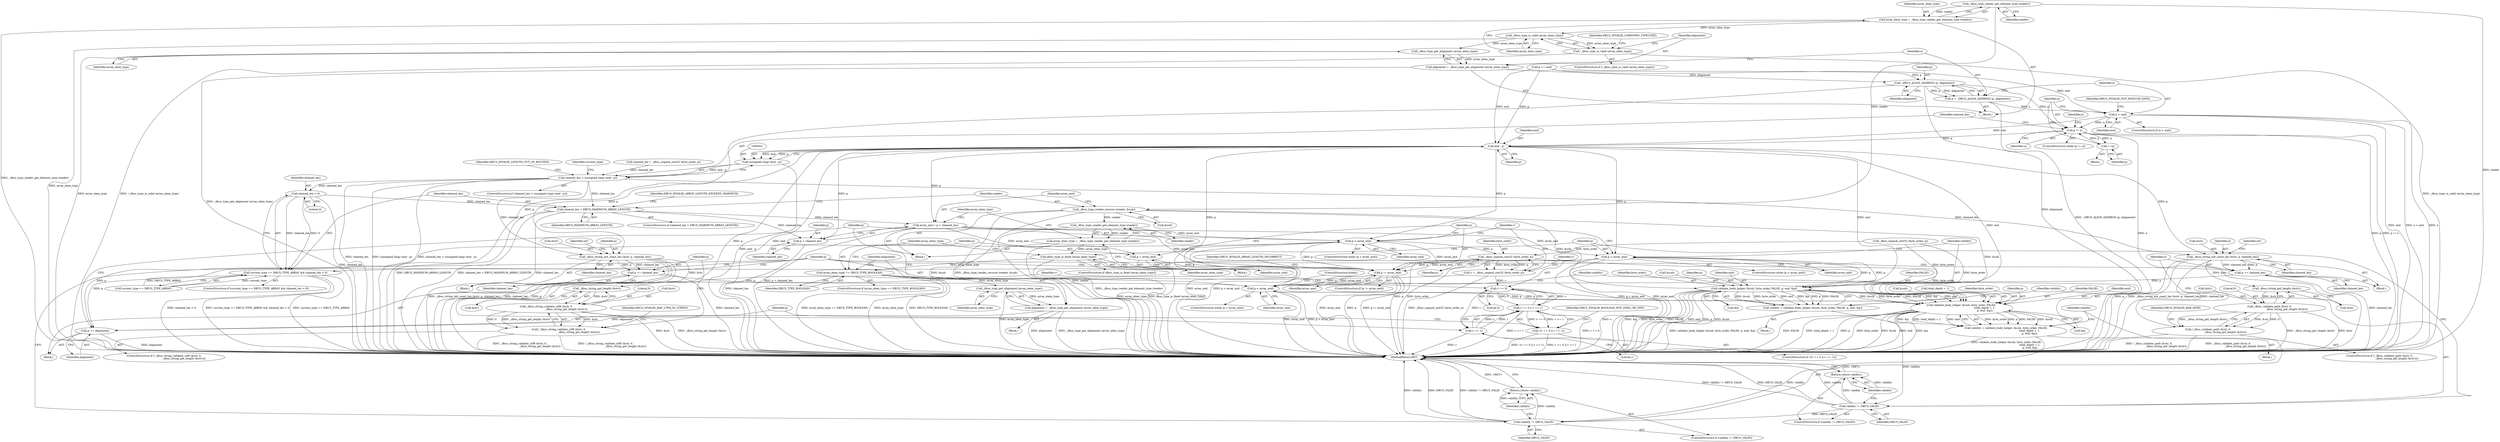 digraph "0_dbus_7d65a3a6ed8815e34a99c680ac3869fde49dbbd4@API" {
"1000259" [label="(Call,_dbus_type_reader_get_element_type (reader))"];
"1000257" [label="(Call,array_elem_type = _dbus_type_reader_get_element_type (reader))"];
"1000263" [label="(Call,_dbus_type_is_valid (array_elem_type))"];
"1000262" [label="(Call,!_dbus_type_is_valid (array_elem_type))"];
"1000270" [label="(Call,_dbus_type_get_alignment (array_elem_type))"];
"1000268" [label="(Call,alignment = _dbus_type_get_alignment (array_elem_type))"];
"1000274" [label="(Call,_DBUS_ALIGN_ADDRESS (p, alignment))"];
"1000272" [label="(Call,a = _DBUS_ALIGN_ADDRESS (p, alignment))"];
"1000278" [label="(Call,a > end)"];
"1000284" [label="(Call,p != a)"];
"1000295" [label="(Call,++p)"];
"1000302" [label="(Call,end - p)"];
"1000300" [label="(Call,(unsigned long) (end - p))"];
"1000298" [label="(Call,claimed_len > (unsigned long) (end - p))"];
"1000313" [label="(Call,_dbus_string_init_const_len (&str, p, claimed_len))"];
"1000324" [label="(Call,_dbus_string_get_length (&str))"];
"1000320" [label="(Call,_dbus_validate_path (&str, 0,\n                                          _dbus_string_get_length (&str)))"];
"1000319" [label="(Call,!_dbus_validate_path (&str, 0,\n                                          _dbus_string_get_length (&str)))"];
"1000329" [label="(Call,p += claimed_len)"];
"1000466" [label="(Call,p < array_end)"];
"1000472" [label="(Call,validate_body_helper (&sub, byte_order, FALSE,\n                                                         total_depth + 1,\n                                                         p, end, &p))"];
"1000470" [label="(Call,validity = validate_body_helper (&sub, byte_order, FALSE,\n                                                         total_depth + 1,\n                                                         p, end, &p))"];
"1000485" [label="(Call,validity != DBUS_VALID)"];
"1000488" [label="(Return,return validity;)"];
"1000339" [label="(Call,_dbus_string_init_const_len (&str, p, claimed_len))"];
"1000350" [label="(Call,_dbus_string_get_length (&str))"];
"1000346" [label="(Call,_dbus_string_validate_utf8 (&str, 0,\n                                                 _dbus_string_get_length (&str)))"];
"1000345" [label="(Call,!_dbus_string_validate_utf8 (&str, 0,\n                                                 _dbus_string_get_length (&str)))"];
"1000355" [label="(Call,p += claimed_len)"];
"1000364" [label="(Call,claimed_len > 0)"];
"1000360" [label="(Call,current_type == DBUS_TYPE_ARRAY && claimed_len > 0)"];
"1000373" [label="(Call,claimed_len > DBUS_MAXIMUM_ARRAY_LENGTH)"];
"1000382" [label="(Call,array_end = p + claimed_len)"];
"1000406" [label="(Call,p < array_end)"];
"1000412" [label="(Call,_dbus_unpack_uint32 (byte_order, p))"];
"1000410" [label="(Call,v = _dbus_unpack_uint32 (byte_order, p))"];
"1000418" [label="(Call,v == 0)"];
"1000417" [label="(Call,v == 0 || v == 1)"];
"1000416" [label="(Call,!(v == 0 || v == 1))"];
"1000421" [label="(Call,v == 1)"];
"1000426" [label="(Call,p += alignment)"];
"1000459" [label="(Call,p != array_end)"];
"1000431" [label="(Call,p = array_end)"];
"1000437" [label="(Call,p < array_end)"];
"1000443" [label="(Call,validate_body_helper (&sub, byte_order, FALSE, p, end, &p))"];
"1000441" [label="(Call,validity = validate_body_helper (&sub, byte_order, FALSE, p, end, &p))"];
"1000453" [label="(Call,validity != DBUS_VALID)"];
"1000456" [label="(Return,return validity;)"];
"1000384" [label="(Call,p + claimed_len)"];
"1000378" [label="(Call,_dbus_type_reader_recurse (reader, &sub))"];
"1000389" [label="(Call,_dbus_type_reader_get_element_type (reader))"];
"1000387" [label="(Call,array_elem_type = _dbus_type_reader_get_element_type (reader))"];
"1000392" [label="(Call,dbus_type_is_fixed (array_elem_type))"];
"1000396" [label="(Call,array_elem_type == DBUS_TYPE_BOOLEAN)"];
"1000403" [label="(Call,_dbus_type_get_alignment (array_elem_type))"];
"1000401" [label="(Call,alignment = _dbus_type_get_alignment (array_elem_type))"];
"1000385" [label="(Identifier,p)"];
"1000467" [label="(Identifier,p)"];
"1000486" [label="(Identifier,validity)"];
"1000349" [label="(Literal,0)"];
"1000258" [label="(Identifier,array_elem_type)"];
"1000311" [label="(Block,)"];
"1000314" [label="(Call,&str)"];
"1000257" [label="(Call,array_elem_type = _dbus_type_reader_get_element_type (reader))"];
"1000273" [label="(Identifier,a)"];
"1000422" [label="(Identifier,v)"];
"1000270" [label="(Call,_dbus_type_get_alignment (array_elem_type))"];
"1000386" [label="(Identifier,claimed_len)"];
"1000373" [label="(Call,claimed_len > DBUS_MAXIMUM_ARRAY_LENGTH)"];
"1000487" [label="(Identifier,DBUS_VALID)"];
"1000380" [label="(Call,&sub)"];
"1000277" [label="(ControlStructure,if (a > end))"];
"1000468" [label="(Identifier,array_end)"];
"1000271" [label="(Identifier,array_elem_type)"];
"1000390" [label="(Identifier,reader)"];
"1000346" [label="(Call,_dbus_string_validate_utf8 (&str, 0,\n                                                 _dbus_string_get_length (&str)))"];
"1000460" [label="(Identifier,p)"];
"1000441" [label="(Call,validity = validate_body_helper (&sub, byte_order, FALSE, p, end, &p))"];
"1000404" [label="(Identifier,array_elem_type)"];
"1000410" [label="(Call,v = _dbus_unpack_uint32 (byte_order, p))"];
"1000402" [label="(Identifier,alignment)"];
"1000461" [label="(Identifier,array_end)"];
"1000344" [label="(ControlStructure,if (!_dbus_string_validate_utf8 (&str, 0,\n                                                 _dbus_string_get_length (&str))))"];
"1000304" [label="(Identifier,p)"];
"1000470" [label="(Call,validity = validate_body_helper (&sub, byte_order, FALSE,\n                                                         total_depth + 1,\n                                                         p, end, &p))"];
"1000275" [label="(Identifier,p)"];
"1000241" [label="(Call,_dbus_unpack_uint32 (byte_order, p))"];
"1000426" [label="(Call,p += alignment)"];
"1000454" [label="(Identifier,validity)"];
"1000306" [label="(Identifier,DBUS_INVALID_LENGTH_OUT_OF_BOUNDS)"];
"1000463" [label="(Identifier,DBUS_INVALID_ARRAY_LENGTH_INCORRECT)"];
"1000313" [label="(Call,_dbus_string_init_const_len (&str, p, claimed_len))"];
"1000447" [label="(Identifier,FALSE)"];
"1000356" [label="(Identifier,p)"];
"1000431" [label="(Call,p = array_end)"];
"1000484" [label="(ControlStructure,if (validity != DBUS_VALID))"];
"1000395" [label="(ControlStructure,if (array_elem_type == DBUS_TYPE_BOOLEAN))"];
"1000328" [label="(Identifier,DBUS_INVALID_BAD_PATH)"];
"1000379" [label="(Identifier,reader)"];
"1000456" [label="(Return,return validity;)"];
"1000325" [label="(Call,&str)"];
"1000287" [label="(Block,)"];
"1000321" [label="(Call,&str)"];
"1000319" [label="(Call,!_dbus_validate_path (&str, 0,\n                                          _dbus_string_get_length (&str)))"];
"1000401" [label="(Call,alignment = _dbus_type_get_alignment (array_elem_type))"];
"1000473" [label="(Call,&sub)"];
"1000367" [label="(Block,)"];
"1000446" [label="(Identifier,byte_order)"];
"1000297" [label="(ControlStructure,if (claimed_len > (unsigned long) (end - p)))"];
"1000291" [label="(Identifier,p)"];
"1000331" [label="(Identifier,claimed_len)"];
"1000398" [label="(Identifier,DBUS_TYPE_BOOLEAN)"];
"1000248" [label="(Call,p <= end)"];
"1000458" [label="(ControlStructure,if (p != array_end))"];
"1000414" [label="(Identifier,p)"];
"1000323" [label="(Literal,0)"];
"1000443" [label="(Call,validate_body_helper (&sub, byte_order, FALSE, p, end, &p))"];
"1000453" [label="(Call,validity != DBUS_VALID)"];
"1000340" [label="(Call,&str)"];
"1000432" [label="(Identifier,p)"];
"1000406" [label="(Call,p < array_end)"];
"1000457" [label="(Identifier,validity)"];
"1000309" [label="(Identifier,current_type)"];
"1000264" [label="(Identifier,array_elem_type)"];
"1000477" [label="(Call,total_depth + 1)"];
"1000488" [label="(Return,return validity;)"];
"1000452" [label="(ControlStructure,if (validity != DBUS_VALID))"];
"1000375" [label="(Identifier,DBUS_MAXIMUM_ARRAY_LENGTH)"];
"1000489" [label="(Identifier,validity)"];
"1000433" [label="(Identifier,array_end)"];
"1000423" [label="(Literal,1)"];
"1000407" [label="(Identifier,p)"];
"1000428" [label="(Identifier,alignment)"];
"1000272" [label="(Call,a = _DBUS_ALIGN_ADDRESS (p, alignment))"];
"1000383" [label="(Identifier,array_end)"];
"1000263" [label="(Call,_dbus_type_is_valid (array_elem_type))"];
"1000365" [label="(Identifier,claimed_len)"];
"1000438" [label="(Identifier,p)"];
"1000343" [label="(Identifier,claimed_len)"];
"1000260" [label="(Identifier,reader)"];
"1000361" [label="(Call,current_type == DBUS_TYPE_ARRAY)"];
"1000405" [label="(ControlStructure,while (p < array_end))"];
"1000378" [label="(Call,_dbus_type_reader_recurse (reader, &sub))"];
"1000351" [label="(Call,&str)"];
"1000425" [label="(Identifier,DBUS_INVALID_BOOLEAN_NOT_ZERO_OR_ONE)"];
"1000318" [label="(ControlStructure,if (!_dbus_validate_path (&str, 0,\n                                          _dbus_string_get_length (&str))))"];
"1000296" [label="(Identifier,p)"];
"1000285" [label="(Identifier,p)"];
"1000436" [label="(ControlStructure,while (p < array_end))"];
"1000279" [label="(Identifier,a)"];
"1000348" [label="(Identifier,str)"];
"1000444" [label="(Call,&sub)"];
"1000482" [label="(Call,&p)"];
"1000387" [label="(Call,array_elem_type = _dbus_type_reader_get_element_type (reader))"];
"1000437" [label="(Call,p < array_end)"];
"1000330" [label="(Identifier,p)"];
"1000490" [label="(ControlStructure,break;)"];
"1000427" [label="(Identifier,p)"];
"1000345" [label="(Call,!_dbus_string_validate_utf8 (&str, 0,\n                                                 _dbus_string_get_length (&str)))"];
"1000475" [label="(Identifier,byte_order)"];
"1000360" [label="(Call,current_type == DBUS_TYPE_ARRAY && claimed_len > 0)"];
"1000372" [label="(ControlStructure,if (claimed_len > DBUS_MAXIMUM_ARRAY_LENGTH))"];
"1000448" [label="(Identifier,p)"];
"1000303" [label="(Identifier,end)"];
"1000485" [label="(Call,validity != DBUS_VALID)"];
"1000480" [label="(Identifier,p)"];
"1000359" [label="(ControlStructure,if (current_type == DBUS_TYPE_ARRAY && claimed_len > 0))"];
"1000337" [label="(Block,)"];
"1000465" [label="(ControlStructure,while (p < array_end))"];
"1000449" [label="(Identifier,end)"];
"1000354" [label="(Identifier,DBUS_INVALID_BAD_UTF8_IN_STRING)"];
"1000299" [label="(Identifier,claimed_len)"];
"1000320" [label="(Call,_dbus_validate_path (&str, 0,\n                                          _dbus_string_get_length (&str)))"];
"1000409" [label="(Block,)"];
"1000393" [label="(Identifier,array_elem_type)"];
"1000300" [label="(Call,(unsigned long) (end - p))"];
"1000421" [label="(Call,v == 1)"];
"1000476" [label="(Identifier,FALSE)"];
"1000282" [label="(Identifier,DBUS_INVALID_NOT_ENOUGH_DATA)"];
"1000269" [label="(Identifier,alignment)"];
"1000329" [label="(Call,p += claimed_len)"];
"1000347" [label="(Call,&str)"];
"1000268" [label="(Call,alignment = _dbus_type_get_alignment (array_elem_type))"];
"1000283" [label="(ControlStructure,while (p != a))"];
"1000274" [label="(Call,_DBUS_ALIGN_ADDRESS (p, alignment))"];
"1000280" [label="(Identifier,end)"];
"1000408" [label="(Identifier,array_end)"];
"1000420" [label="(Literal,0)"];
"1000276" [label="(Identifier,alignment)"];
"1000417" [label="(Call,v == 0 || v == 1)"];
"1000317" [label="(Identifier,claimed_len)"];
"1000259" [label="(Call,_dbus_type_reader_get_element_type (reader))"];
"1000262" [label="(Call,!_dbus_type_is_valid (array_elem_type))"];
"1000403" [label="(Call,_dbus_type_get_alignment (array_elem_type))"];
"1000389" [label="(Call,_dbus_type_reader_get_element_type (reader))"];
"1000384" [label="(Call,p + claimed_len)"];
"1000342" [label="(Identifier,p)"];
"1000324" [label="(Call,_dbus_string_get_length (&str))"];
"1000392" [label="(Call,dbus_type_is_fixed (array_elem_type))"];
"1000364" [label="(Call,claimed_len > 0)"];
"1000278" [label="(Call,a > end)"];
"1000481" [label="(Identifier,end)"];
"1000439" [label="(Identifier,array_end)"];
"1000388" [label="(Identifier,array_elem_type)"];
"1000382" [label="(Call,array_end = p + claimed_len)"];
"1000413" [label="(Identifier,byte_order)"];
"1000355" [label="(Call,p += claimed_len)"];
"1000374" [label="(Identifier,claimed_len)"];
"1000316" [label="(Identifier,p)"];
"1000267" [label="(Identifier,DBUS_INVALID_UNKNOWN_TYPECODE)"];
"1000411" [label="(Identifier,v)"];
"1000416" [label="(Call,!(v == 0 || v == 1))"];
"1000284" [label="(Call,p != a)"];
"1000295" [label="(Call,++p)"];
"1000286" [label="(Identifier,a)"];
"1000466" [label="(Call,p < array_end)"];
"1000471" [label="(Identifier,validity)"];
"1000418" [label="(Call,v == 0)"];
"1000298" [label="(Call,claimed_len > (unsigned long) (end - p))"];
"1000391" [label="(ControlStructure,if (dbus_type_is_fixed (array_elem_type)))"];
"1000419" [label="(Identifier,v)"];
"1000396" [label="(Call,array_elem_type == DBUS_TYPE_BOOLEAN)"];
"1000472" [label="(Call,validate_body_helper (&sub, byte_order, FALSE,\n                                                         total_depth + 1,\n                                                         p, end, &p))"];
"1000377" [label="(Identifier,DBUS_INVALID_ARRAY_LENGTH_EXCEEDS_MAXIMUM)"];
"1000255" [label="(Block,)"];
"1000322" [label="(Identifier,str)"];
"1000397" [label="(Identifier,array_elem_type)"];
"1000350" [label="(Call,_dbus_string_get_length (&str))"];
"1000399" [label="(Block,)"];
"1000450" [label="(Call,&p)"];
"1000430" [label="(Block,)"];
"1000261" [label="(ControlStructure,if (!_dbus_type_is_valid (array_elem_type)))"];
"1000412" [label="(Call,_dbus_unpack_uint32 (byte_order, p))"];
"1000469" [label="(Block,)"];
"1000357" [label="(Identifier,claimed_len)"];
"1000440" [label="(Block,)"];
"1000455" [label="(Identifier,DBUS_VALID)"];
"1000339" [label="(Call,_dbus_string_init_const_len (&str, p, claimed_len))"];
"1000459" [label="(Call,p != array_end)"];
"1000415" [label="(ControlStructure,if (!(v == 0 || v == 1)))"];
"1000442" [label="(Identifier,validity)"];
"1000770" [label="(MethodReturn,RET)"];
"1000302" [label="(Call,end - p)"];
"1000239" [label="(Call,claimed_len = _dbus_unpack_uint32 (byte_order, p))"];
"1000366" [label="(Literal,0)"];
"1000259" -> "1000257"  [label="AST: "];
"1000259" -> "1000260"  [label="CFG: "];
"1000260" -> "1000259"  [label="AST: "];
"1000257" -> "1000259"  [label="CFG: "];
"1000259" -> "1000770"  [label="DDG: reader"];
"1000259" -> "1000257"  [label="DDG: reader"];
"1000259" -> "1000378"  [label="DDG: reader"];
"1000257" -> "1000255"  [label="AST: "];
"1000258" -> "1000257"  [label="AST: "];
"1000264" -> "1000257"  [label="CFG: "];
"1000257" -> "1000770"  [label="DDG: _dbus_type_reader_get_element_type (reader)"];
"1000257" -> "1000263"  [label="DDG: array_elem_type"];
"1000263" -> "1000262"  [label="AST: "];
"1000263" -> "1000264"  [label="CFG: "];
"1000264" -> "1000263"  [label="AST: "];
"1000262" -> "1000263"  [label="CFG: "];
"1000263" -> "1000770"  [label="DDG: array_elem_type"];
"1000263" -> "1000262"  [label="DDG: array_elem_type"];
"1000263" -> "1000270"  [label="DDG: array_elem_type"];
"1000262" -> "1000261"  [label="AST: "];
"1000267" -> "1000262"  [label="CFG: "];
"1000269" -> "1000262"  [label="CFG: "];
"1000262" -> "1000770"  [label="DDG: _dbus_type_is_valid (array_elem_type)"];
"1000262" -> "1000770"  [label="DDG: !_dbus_type_is_valid (array_elem_type)"];
"1000270" -> "1000268"  [label="AST: "];
"1000270" -> "1000271"  [label="CFG: "];
"1000271" -> "1000270"  [label="AST: "];
"1000268" -> "1000270"  [label="CFG: "];
"1000270" -> "1000770"  [label="DDG: array_elem_type"];
"1000270" -> "1000268"  [label="DDG: array_elem_type"];
"1000268" -> "1000255"  [label="AST: "];
"1000269" -> "1000268"  [label="AST: "];
"1000273" -> "1000268"  [label="CFG: "];
"1000268" -> "1000770"  [label="DDG: _dbus_type_get_alignment (array_elem_type)"];
"1000268" -> "1000274"  [label="DDG: alignment"];
"1000274" -> "1000272"  [label="AST: "];
"1000274" -> "1000276"  [label="CFG: "];
"1000275" -> "1000274"  [label="AST: "];
"1000276" -> "1000274"  [label="AST: "];
"1000272" -> "1000274"  [label="CFG: "];
"1000274" -> "1000770"  [label="DDG: p"];
"1000274" -> "1000770"  [label="DDG: alignment"];
"1000274" -> "1000272"  [label="DDG: p"];
"1000274" -> "1000272"  [label="DDG: alignment"];
"1000248" -> "1000274"  [label="DDG: p"];
"1000274" -> "1000284"  [label="DDG: p"];
"1000272" -> "1000255"  [label="AST: "];
"1000273" -> "1000272"  [label="AST: "];
"1000279" -> "1000272"  [label="CFG: "];
"1000272" -> "1000770"  [label="DDG: _DBUS_ALIGN_ADDRESS (p, alignment)"];
"1000272" -> "1000278"  [label="DDG: a"];
"1000278" -> "1000277"  [label="AST: "];
"1000278" -> "1000280"  [label="CFG: "];
"1000279" -> "1000278"  [label="AST: "];
"1000280" -> "1000278"  [label="AST: "];
"1000282" -> "1000278"  [label="CFG: "];
"1000285" -> "1000278"  [label="CFG: "];
"1000278" -> "1000770"  [label="DDG: end"];
"1000278" -> "1000770"  [label="DDG: a > end"];
"1000278" -> "1000770"  [label="DDG: a"];
"1000248" -> "1000278"  [label="DDG: end"];
"1000278" -> "1000284"  [label="DDG: a"];
"1000278" -> "1000302"  [label="DDG: end"];
"1000284" -> "1000283"  [label="AST: "];
"1000284" -> "1000286"  [label="CFG: "];
"1000285" -> "1000284"  [label="AST: "];
"1000286" -> "1000284"  [label="AST: "];
"1000291" -> "1000284"  [label="CFG: "];
"1000299" -> "1000284"  [label="CFG: "];
"1000284" -> "1000770"  [label="DDG: a"];
"1000284" -> "1000770"  [label="DDG: p"];
"1000284" -> "1000770"  [label="DDG: p != a"];
"1000295" -> "1000284"  [label="DDG: p"];
"1000284" -> "1000295"  [label="DDG: p"];
"1000284" -> "1000302"  [label="DDG: p"];
"1000295" -> "1000287"  [label="AST: "];
"1000295" -> "1000296"  [label="CFG: "];
"1000296" -> "1000295"  [label="AST: "];
"1000285" -> "1000295"  [label="CFG: "];
"1000302" -> "1000300"  [label="AST: "];
"1000302" -> "1000304"  [label="CFG: "];
"1000303" -> "1000302"  [label="AST: "];
"1000304" -> "1000302"  [label="AST: "];
"1000300" -> "1000302"  [label="CFG: "];
"1000302" -> "1000770"  [label="DDG: p"];
"1000302" -> "1000770"  [label="DDG: end"];
"1000302" -> "1000300"  [label="DDG: end"];
"1000302" -> "1000300"  [label="DDG: p"];
"1000248" -> "1000302"  [label="DDG: end"];
"1000248" -> "1000302"  [label="DDG: p"];
"1000302" -> "1000313"  [label="DDG: p"];
"1000302" -> "1000339"  [label="DDG: p"];
"1000302" -> "1000382"  [label="DDG: p"];
"1000302" -> "1000384"  [label="DDG: p"];
"1000302" -> "1000406"  [label="DDG: p"];
"1000302" -> "1000437"  [label="DDG: p"];
"1000302" -> "1000443"  [label="DDG: end"];
"1000302" -> "1000466"  [label="DDG: p"];
"1000302" -> "1000472"  [label="DDG: end"];
"1000300" -> "1000298"  [label="AST: "];
"1000301" -> "1000300"  [label="AST: "];
"1000298" -> "1000300"  [label="CFG: "];
"1000300" -> "1000770"  [label="DDG: end - p"];
"1000300" -> "1000298"  [label="DDG: end - p"];
"1000298" -> "1000297"  [label="AST: "];
"1000299" -> "1000298"  [label="AST: "];
"1000306" -> "1000298"  [label="CFG: "];
"1000309" -> "1000298"  [label="CFG: "];
"1000298" -> "1000770"  [label="DDG: claimed_len > (unsigned long) (end - p)"];
"1000298" -> "1000770"  [label="DDG: claimed_len"];
"1000298" -> "1000770"  [label="DDG: (unsigned long) (end - p)"];
"1000239" -> "1000298"  [label="DDG: claimed_len"];
"1000298" -> "1000313"  [label="DDG: claimed_len"];
"1000298" -> "1000339"  [label="DDG: claimed_len"];
"1000298" -> "1000364"  [label="DDG: claimed_len"];
"1000298" -> "1000373"  [label="DDG: claimed_len"];
"1000313" -> "1000311"  [label="AST: "];
"1000313" -> "1000317"  [label="CFG: "];
"1000314" -> "1000313"  [label="AST: "];
"1000316" -> "1000313"  [label="AST: "];
"1000317" -> "1000313"  [label="AST: "];
"1000322" -> "1000313"  [label="CFG: "];
"1000313" -> "1000770"  [label="DDG: p"];
"1000313" -> "1000770"  [label="DDG: _dbus_string_init_const_len (&str, p, claimed_len)"];
"1000313" -> "1000770"  [label="DDG: claimed_len"];
"1000313" -> "1000324"  [label="DDG: &str"];
"1000313" -> "1000329"  [label="DDG: claimed_len"];
"1000313" -> "1000329"  [label="DDG: p"];
"1000324" -> "1000320"  [label="AST: "];
"1000324" -> "1000325"  [label="CFG: "];
"1000325" -> "1000324"  [label="AST: "];
"1000320" -> "1000324"  [label="CFG: "];
"1000324" -> "1000320"  [label="DDG: &str"];
"1000320" -> "1000319"  [label="AST: "];
"1000321" -> "1000320"  [label="AST: "];
"1000323" -> "1000320"  [label="AST: "];
"1000319" -> "1000320"  [label="CFG: "];
"1000320" -> "1000770"  [label="DDG: _dbus_string_get_length (&str)"];
"1000320" -> "1000770"  [label="DDG: &str"];
"1000320" -> "1000319"  [label="DDG: &str"];
"1000320" -> "1000319"  [label="DDG: 0"];
"1000320" -> "1000319"  [label="DDG: _dbus_string_get_length (&str)"];
"1000319" -> "1000318"  [label="AST: "];
"1000328" -> "1000319"  [label="CFG: "];
"1000330" -> "1000319"  [label="CFG: "];
"1000319" -> "1000770"  [label="DDG: !_dbus_validate_path (&str, 0,\n                                          _dbus_string_get_length (&str))"];
"1000319" -> "1000770"  [label="DDG: _dbus_validate_path (&str, 0,\n                                          _dbus_string_get_length (&str))"];
"1000329" -> "1000311"  [label="AST: "];
"1000329" -> "1000331"  [label="CFG: "];
"1000330" -> "1000329"  [label="AST: "];
"1000331" -> "1000329"  [label="AST: "];
"1000467" -> "1000329"  [label="CFG: "];
"1000329" -> "1000770"  [label="DDG: claimed_len"];
"1000329" -> "1000466"  [label="DDG: p"];
"1000466" -> "1000465"  [label="AST: "];
"1000466" -> "1000468"  [label="CFG: "];
"1000467" -> "1000466"  [label="AST: "];
"1000468" -> "1000466"  [label="AST: "];
"1000471" -> "1000466"  [label="CFG: "];
"1000490" -> "1000466"  [label="CFG: "];
"1000466" -> "1000770"  [label="DDG: array_end"];
"1000466" -> "1000770"  [label="DDG: p < array_end"];
"1000355" -> "1000466"  [label="DDG: p"];
"1000459" -> "1000466"  [label="DDG: p"];
"1000459" -> "1000466"  [label="DDG: array_end"];
"1000472" -> "1000466"  [label="DDG: p"];
"1000466" -> "1000472"  [label="DDG: p"];
"1000472" -> "1000470"  [label="AST: "];
"1000472" -> "1000482"  [label="CFG: "];
"1000473" -> "1000472"  [label="AST: "];
"1000475" -> "1000472"  [label="AST: "];
"1000476" -> "1000472"  [label="AST: "];
"1000477" -> "1000472"  [label="AST: "];
"1000480" -> "1000472"  [label="AST: "];
"1000481" -> "1000472"  [label="AST: "];
"1000482" -> "1000472"  [label="AST: "];
"1000470" -> "1000472"  [label="CFG: "];
"1000472" -> "1000770"  [label="DDG: FALSE"];
"1000472" -> "1000770"  [label="DDG: total_depth + 1"];
"1000472" -> "1000770"  [label="DDG: p"];
"1000472" -> "1000770"  [label="DDG: byte_order"];
"1000472" -> "1000770"  [label="DDG: &sub"];
"1000472" -> "1000770"  [label="DDG: end"];
"1000472" -> "1000770"  [label="DDG: &p"];
"1000472" -> "1000470"  [label="DDG: byte_order"];
"1000472" -> "1000470"  [label="DDG: p"];
"1000472" -> "1000470"  [label="DDG: FALSE"];
"1000472" -> "1000470"  [label="DDG: &sub"];
"1000472" -> "1000470"  [label="DDG: &p"];
"1000472" -> "1000470"  [label="DDG: total_depth + 1"];
"1000472" -> "1000470"  [label="DDG: end"];
"1000378" -> "1000472"  [label="DDG: &sub"];
"1000443" -> "1000472"  [label="DDG: &sub"];
"1000443" -> "1000472"  [label="DDG: byte_order"];
"1000443" -> "1000472"  [label="DDG: FALSE"];
"1000443" -> "1000472"  [label="DDG: &p"];
"1000443" -> "1000472"  [label="DDG: end"];
"1000241" -> "1000472"  [label="DDG: byte_order"];
"1000412" -> "1000472"  [label="DDG: byte_order"];
"1000470" -> "1000469"  [label="AST: "];
"1000471" -> "1000470"  [label="AST: "];
"1000486" -> "1000470"  [label="CFG: "];
"1000470" -> "1000770"  [label="DDG: validate_body_helper (&sub, byte_order, FALSE,\n                                                         total_depth + 1,\n                                                         p, end, &p)"];
"1000470" -> "1000485"  [label="DDG: validity"];
"1000485" -> "1000484"  [label="AST: "];
"1000485" -> "1000487"  [label="CFG: "];
"1000486" -> "1000485"  [label="AST: "];
"1000487" -> "1000485"  [label="AST: "];
"1000467" -> "1000485"  [label="CFG: "];
"1000489" -> "1000485"  [label="CFG: "];
"1000485" -> "1000770"  [label="DDG: validity"];
"1000485" -> "1000770"  [label="DDG: DBUS_VALID"];
"1000485" -> "1000770"  [label="DDG: validity != DBUS_VALID"];
"1000453" -> "1000485"  [label="DDG: DBUS_VALID"];
"1000485" -> "1000488"  [label="DDG: validity"];
"1000488" -> "1000484"  [label="AST: "];
"1000488" -> "1000489"  [label="CFG: "];
"1000489" -> "1000488"  [label="AST: "];
"1000770" -> "1000488"  [label="CFG: "];
"1000488" -> "1000770"  [label="DDG: <RET>"];
"1000489" -> "1000488"  [label="DDG: validity"];
"1000339" -> "1000337"  [label="AST: "];
"1000339" -> "1000343"  [label="CFG: "];
"1000340" -> "1000339"  [label="AST: "];
"1000342" -> "1000339"  [label="AST: "];
"1000343" -> "1000339"  [label="AST: "];
"1000348" -> "1000339"  [label="CFG: "];
"1000339" -> "1000770"  [label="DDG: _dbus_string_init_const_len (&str, p, claimed_len)"];
"1000339" -> "1000770"  [label="DDG: claimed_len"];
"1000339" -> "1000770"  [label="DDG: p"];
"1000339" -> "1000350"  [label="DDG: &str"];
"1000339" -> "1000355"  [label="DDG: claimed_len"];
"1000339" -> "1000355"  [label="DDG: p"];
"1000350" -> "1000346"  [label="AST: "];
"1000350" -> "1000351"  [label="CFG: "];
"1000351" -> "1000350"  [label="AST: "];
"1000346" -> "1000350"  [label="CFG: "];
"1000350" -> "1000346"  [label="DDG: &str"];
"1000346" -> "1000345"  [label="AST: "];
"1000347" -> "1000346"  [label="AST: "];
"1000349" -> "1000346"  [label="AST: "];
"1000345" -> "1000346"  [label="CFG: "];
"1000346" -> "1000770"  [label="DDG: &str"];
"1000346" -> "1000770"  [label="DDG: _dbus_string_get_length (&str)"];
"1000346" -> "1000345"  [label="DDG: &str"];
"1000346" -> "1000345"  [label="DDG: 0"];
"1000346" -> "1000345"  [label="DDG: _dbus_string_get_length (&str)"];
"1000345" -> "1000344"  [label="AST: "];
"1000354" -> "1000345"  [label="CFG: "];
"1000356" -> "1000345"  [label="CFG: "];
"1000345" -> "1000770"  [label="DDG: _dbus_string_validate_utf8 (&str, 0,\n                                                 _dbus_string_get_length (&str))"];
"1000345" -> "1000770"  [label="DDG: !_dbus_string_validate_utf8 (&str, 0,\n                                                 _dbus_string_get_length (&str))"];
"1000355" -> "1000337"  [label="AST: "];
"1000355" -> "1000357"  [label="CFG: "];
"1000356" -> "1000355"  [label="AST: "];
"1000357" -> "1000355"  [label="AST: "];
"1000467" -> "1000355"  [label="CFG: "];
"1000355" -> "1000770"  [label="DDG: claimed_len"];
"1000364" -> "1000360"  [label="AST: "];
"1000364" -> "1000366"  [label="CFG: "];
"1000365" -> "1000364"  [label="AST: "];
"1000366" -> "1000364"  [label="AST: "];
"1000360" -> "1000364"  [label="CFG: "];
"1000364" -> "1000770"  [label="DDG: claimed_len"];
"1000364" -> "1000360"  [label="DDG: claimed_len"];
"1000364" -> "1000360"  [label="DDG: 0"];
"1000364" -> "1000373"  [label="DDG: claimed_len"];
"1000360" -> "1000359"  [label="AST: "];
"1000360" -> "1000361"  [label="CFG: "];
"1000361" -> "1000360"  [label="AST: "];
"1000374" -> "1000360"  [label="CFG: "];
"1000467" -> "1000360"  [label="CFG: "];
"1000360" -> "1000770"  [label="DDG: current_type == DBUS_TYPE_ARRAY"];
"1000360" -> "1000770"  [label="DDG: claimed_len > 0"];
"1000360" -> "1000770"  [label="DDG: current_type == DBUS_TYPE_ARRAY && claimed_len > 0"];
"1000361" -> "1000360"  [label="DDG: current_type"];
"1000361" -> "1000360"  [label="DDG: DBUS_TYPE_ARRAY"];
"1000373" -> "1000372"  [label="AST: "];
"1000373" -> "1000375"  [label="CFG: "];
"1000374" -> "1000373"  [label="AST: "];
"1000375" -> "1000373"  [label="AST: "];
"1000377" -> "1000373"  [label="CFG: "];
"1000379" -> "1000373"  [label="CFG: "];
"1000373" -> "1000770"  [label="DDG: DBUS_MAXIMUM_ARRAY_LENGTH"];
"1000373" -> "1000770"  [label="DDG: claimed_len > DBUS_MAXIMUM_ARRAY_LENGTH"];
"1000373" -> "1000770"  [label="DDG: claimed_len"];
"1000373" -> "1000382"  [label="DDG: claimed_len"];
"1000373" -> "1000384"  [label="DDG: claimed_len"];
"1000382" -> "1000367"  [label="AST: "];
"1000382" -> "1000384"  [label="CFG: "];
"1000383" -> "1000382"  [label="AST: "];
"1000384" -> "1000382"  [label="AST: "];
"1000388" -> "1000382"  [label="CFG: "];
"1000382" -> "1000770"  [label="DDG: p + claimed_len"];
"1000382" -> "1000406"  [label="DDG: array_end"];
"1000382" -> "1000431"  [label="DDG: array_end"];
"1000382" -> "1000437"  [label="DDG: array_end"];
"1000382" -> "1000459"  [label="DDG: array_end"];
"1000406" -> "1000405"  [label="AST: "];
"1000406" -> "1000408"  [label="CFG: "];
"1000407" -> "1000406"  [label="AST: "];
"1000408" -> "1000406"  [label="AST: "];
"1000411" -> "1000406"  [label="CFG: "];
"1000460" -> "1000406"  [label="CFG: "];
"1000406" -> "1000770"  [label="DDG: array_end"];
"1000406" -> "1000770"  [label="DDG: p < array_end"];
"1000426" -> "1000406"  [label="DDG: p"];
"1000406" -> "1000412"  [label="DDG: p"];
"1000406" -> "1000459"  [label="DDG: p"];
"1000406" -> "1000459"  [label="DDG: array_end"];
"1000412" -> "1000410"  [label="AST: "];
"1000412" -> "1000414"  [label="CFG: "];
"1000413" -> "1000412"  [label="AST: "];
"1000414" -> "1000412"  [label="AST: "];
"1000410" -> "1000412"  [label="CFG: "];
"1000412" -> "1000770"  [label="DDG: p"];
"1000412" -> "1000770"  [label="DDG: byte_order"];
"1000412" -> "1000410"  [label="DDG: byte_order"];
"1000412" -> "1000410"  [label="DDG: p"];
"1000241" -> "1000412"  [label="DDG: byte_order"];
"1000412" -> "1000426"  [label="DDG: p"];
"1000410" -> "1000409"  [label="AST: "];
"1000411" -> "1000410"  [label="AST: "];
"1000419" -> "1000410"  [label="CFG: "];
"1000410" -> "1000770"  [label="DDG: _dbus_unpack_uint32 (byte_order, p)"];
"1000410" -> "1000418"  [label="DDG: v"];
"1000418" -> "1000417"  [label="AST: "];
"1000418" -> "1000420"  [label="CFG: "];
"1000419" -> "1000418"  [label="AST: "];
"1000420" -> "1000418"  [label="AST: "];
"1000422" -> "1000418"  [label="CFG: "];
"1000417" -> "1000418"  [label="CFG: "];
"1000418" -> "1000770"  [label="DDG: v"];
"1000418" -> "1000417"  [label="DDG: v"];
"1000418" -> "1000417"  [label="DDG: 0"];
"1000418" -> "1000421"  [label="DDG: v"];
"1000417" -> "1000416"  [label="AST: "];
"1000417" -> "1000421"  [label="CFG: "];
"1000421" -> "1000417"  [label="AST: "];
"1000416" -> "1000417"  [label="CFG: "];
"1000417" -> "1000770"  [label="DDG: v == 0"];
"1000417" -> "1000770"  [label="DDG: v == 1"];
"1000417" -> "1000416"  [label="DDG: v == 0"];
"1000417" -> "1000416"  [label="DDG: v == 1"];
"1000421" -> "1000417"  [label="DDG: v"];
"1000421" -> "1000417"  [label="DDG: 1"];
"1000416" -> "1000415"  [label="AST: "];
"1000425" -> "1000416"  [label="CFG: "];
"1000427" -> "1000416"  [label="CFG: "];
"1000416" -> "1000770"  [label="DDG: !(v == 0 || v == 1)"];
"1000416" -> "1000770"  [label="DDG: v == 0 || v == 1"];
"1000421" -> "1000423"  [label="CFG: "];
"1000422" -> "1000421"  [label="AST: "];
"1000423" -> "1000421"  [label="AST: "];
"1000421" -> "1000770"  [label="DDG: v"];
"1000426" -> "1000409"  [label="AST: "];
"1000426" -> "1000428"  [label="CFG: "];
"1000427" -> "1000426"  [label="AST: "];
"1000428" -> "1000426"  [label="AST: "];
"1000407" -> "1000426"  [label="CFG: "];
"1000426" -> "1000770"  [label="DDG: alignment"];
"1000401" -> "1000426"  [label="DDG: alignment"];
"1000459" -> "1000458"  [label="AST: "];
"1000459" -> "1000461"  [label="CFG: "];
"1000460" -> "1000459"  [label="AST: "];
"1000461" -> "1000459"  [label="AST: "];
"1000463" -> "1000459"  [label="CFG: "];
"1000467" -> "1000459"  [label="CFG: "];
"1000459" -> "1000770"  [label="DDG: array_end"];
"1000459" -> "1000770"  [label="DDG: p"];
"1000459" -> "1000770"  [label="DDG: p != array_end"];
"1000437" -> "1000459"  [label="DDG: p"];
"1000437" -> "1000459"  [label="DDG: array_end"];
"1000431" -> "1000459"  [label="DDG: p"];
"1000431" -> "1000430"  [label="AST: "];
"1000431" -> "1000433"  [label="CFG: "];
"1000432" -> "1000431"  [label="AST: "];
"1000433" -> "1000431"  [label="AST: "];
"1000460" -> "1000431"  [label="CFG: "];
"1000437" -> "1000436"  [label="AST: "];
"1000437" -> "1000439"  [label="CFG: "];
"1000438" -> "1000437"  [label="AST: "];
"1000439" -> "1000437"  [label="AST: "];
"1000442" -> "1000437"  [label="CFG: "];
"1000460" -> "1000437"  [label="CFG: "];
"1000437" -> "1000770"  [label="DDG: p < array_end"];
"1000437" -> "1000770"  [label="DDG: array_end"];
"1000443" -> "1000437"  [label="DDG: p"];
"1000437" -> "1000443"  [label="DDG: p"];
"1000443" -> "1000441"  [label="AST: "];
"1000443" -> "1000450"  [label="CFG: "];
"1000444" -> "1000443"  [label="AST: "];
"1000446" -> "1000443"  [label="AST: "];
"1000447" -> "1000443"  [label="AST: "];
"1000448" -> "1000443"  [label="AST: "];
"1000449" -> "1000443"  [label="AST: "];
"1000450" -> "1000443"  [label="AST: "];
"1000441" -> "1000443"  [label="CFG: "];
"1000443" -> "1000770"  [label="DDG: &p"];
"1000443" -> "1000770"  [label="DDG: byte_order"];
"1000443" -> "1000770"  [label="DDG: FALSE"];
"1000443" -> "1000770"  [label="DDG: end"];
"1000443" -> "1000770"  [label="DDG: p"];
"1000443" -> "1000770"  [label="DDG: &sub"];
"1000443" -> "1000441"  [label="DDG: &sub"];
"1000443" -> "1000441"  [label="DDG: byte_order"];
"1000443" -> "1000441"  [label="DDG: end"];
"1000443" -> "1000441"  [label="DDG: &p"];
"1000443" -> "1000441"  [label="DDG: p"];
"1000443" -> "1000441"  [label="DDG: FALSE"];
"1000378" -> "1000443"  [label="DDG: &sub"];
"1000241" -> "1000443"  [label="DDG: byte_order"];
"1000441" -> "1000440"  [label="AST: "];
"1000442" -> "1000441"  [label="AST: "];
"1000454" -> "1000441"  [label="CFG: "];
"1000441" -> "1000770"  [label="DDG: validate_body_helper (&sub, byte_order, FALSE, p, end, &p)"];
"1000441" -> "1000453"  [label="DDG: validity"];
"1000453" -> "1000452"  [label="AST: "];
"1000453" -> "1000455"  [label="CFG: "];
"1000454" -> "1000453"  [label="AST: "];
"1000455" -> "1000453"  [label="AST: "];
"1000438" -> "1000453"  [label="CFG: "];
"1000457" -> "1000453"  [label="CFG: "];
"1000453" -> "1000770"  [label="DDG: DBUS_VALID"];
"1000453" -> "1000770"  [label="DDG: validity != DBUS_VALID"];
"1000453" -> "1000770"  [label="DDG: validity"];
"1000453" -> "1000456"  [label="DDG: validity"];
"1000456" -> "1000452"  [label="AST: "];
"1000456" -> "1000457"  [label="CFG: "];
"1000457" -> "1000456"  [label="AST: "];
"1000770" -> "1000456"  [label="CFG: "];
"1000456" -> "1000770"  [label="DDG: <RET>"];
"1000457" -> "1000456"  [label="DDG: validity"];
"1000384" -> "1000386"  [label="CFG: "];
"1000385" -> "1000384"  [label="AST: "];
"1000386" -> "1000384"  [label="AST: "];
"1000384" -> "1000770"  [label="DDG: claimed_len"];
"1000378" -> "1000367"  [label="AST: "];
"1000378" -> "1000380"  [label="CFG: "];
"1000379" -> "1000378"  [label="AST: "];
"1000380" -> "1000378"  [label="AST: "];
"1000383" -> "1000378"  [label="CFG: "];
"1000378" -> "1000770"  [label="DDG: &sub"];
"1000378" -> "1000770"  [label="DDG: _dbus_type_reader_recurse (reader, &sub)"];
"1000378" -> "1000389"  [label="DDG: reader"];
"1000389" -> "1000387"  [label="AST: "];
"1000389" -> "1000390"  [label="CFG: "];
"1000390" -> "1000389"  [label="AST: "];
"1000387" -> "1000389"  [label="CFG: "];
"1000389" -> "1000770"  [label="DDG: reader"];
"1000389" -> "1000387"  [label="DDG: reader"];
"1000387" -> "1000367"  [label="AST: "];
"1000388" -> "1000387"  [label="AST: "];
"1000393" -> "1000387"  [label="CFG: "];
"1000387" -> "1000770"  [label="DDG: _dbus_type_reader_get_element_type (reader)"];
"1000387" -> "1000392"  [label="DDG: array_elem_type"];
"1000392" -> "1000391"  [label="AST: "];
"1000392" -> "1000393"  [label="CFG: "];
"1000393" -> "1000392"  [label="AST: "];
"1000397" -> "1000392"  [label="CFG: "];
"1000438" -> "1000392"  [label="CFG: "];
"1000392" -> "1000770"  [label="DDG: dbus_type_is_fixed (array_elem_type)"];
"1000392" -> "1000770"  [label="DDG: array_elem_type"];
"1000392" -> "1000396"  [label="DDG: array_elem_type"];
"1000396" -> "1000395"  [label="AST: "];
"1000396" -> "1000398"  [label="CFG: "];
"1000397" -> "1000396"  [label="AST: "];
"1000398" -> "1000396"  [label="AST: "];
"1000402" -> "1000396"  [label="CFG: "];
"1000432" -> "1000396"  [label="CFG: "];
"1000396" -> "1000770"  [label="DDG: array_elem_type == DBUS_TYPE_BOOLEAN"];
"1000396" -> "1000770"  [label="DDG: array_elem_type"];
"1000396" -> "1000770"  [label="DDG: DBUS_TYPE_BOOLEAN"];
"1000396" -> "1000403"  [label="DDG: array_elem_type"];
"1000403" -> "1000401"  [label="AST: "];
"1000403" -> "1000404"  [label="CFG: "];
"1000404" -> "1000403"  [label="AST: "];
"1000401" -> "1000403"  [label="CFG: "];
"1000403" -> "1000770"  [label="DDG: array_elem_type"];
"1000403" -> "1000401"  [label="DDG: array_elem_type"];
"1000401" -> "1000399"  [label="AST: "];
"1000402" -> "1000401"  [label="AST: "];
"1000407" -> "1000401"  [label="CFG: "];
"1000401" -> "1000770"  [label="DDG: alignment"];
"1000401" -> "1000770"  [label="DDG: _dbus_type_get_alignment (array_elem_type)"];
}
